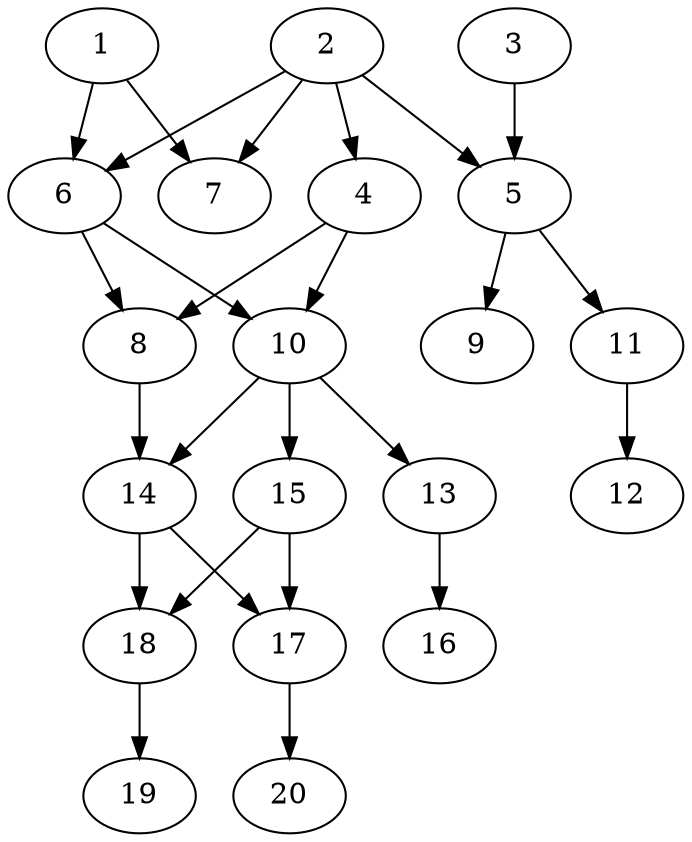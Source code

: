 // DAG automatically generated by daggen at Thu Oct  3 13:58:43 2019
// ./daggen --dot -n 20 --ccr 0.3 --fat 0.5 --regular 0.7 --density 0.5 --mindata 5242880 --maxdata 52428800 
digraph G {
  1 [size="102966613", alpha="0.11", expect_size="30889984"] 
  1 -> 6 [size ="30889984"]
  1 -> 7 [size ="30889984"]
  2 [size="130167467", alpha="0.15", expect_size="39050240"] 
  2 -> 4 [size ="39050240"]
  2 -> 5 [size ="39050240"]
  2 -> 6 [size ="39050240"]
  2 -> 7 [size ="39050240"]
  3 [size="28416000", alpha="0.01", expect_size="8524800"] 
  3 -> 5 [size ="8524800"]
  4 [size="18827947", alpha="0.20", expect_size="5648384"] 
  4 -> 8 [size ="5648384"]
  4 -> 10 [size ="5648384"]
  5 [size="86824960", alpha="0.12", expect_size="26047488"] 
  5 -> 9 [size ="26047488"]
  5 -> 11 [size ="26047488"]
  6 [size="142028800", alpha="0.13", expect_size="42608640"] 
  6 -> 8 [size ="42608640"]
  6 -> 10 [size ="42608640"]
  7 [size="67188053", alpha="0.00", expect_size="20156416"] 
  8 [size="173895680", alpha="0.16", expect_size="52168704"] 
  8 -> 14 [size ="52168704"]
  9 [size="120582827", alpha="0.09", expect_size="36174848"] 
  10 [size="96320853", alpha="0.13", expect_size="28896256"] 
  10 -> 13 [size ="28896256"]
  10 -> 14 [size ="28896256"]
  10 -> 15 [size ="28896256"]
  11 [size="72748373", alpha="0.15", expect_size="21824512"] 
  11 -> 12 [size ="21824512"]
  12 [size="160610987", alpha="0.07", expect_size="48183296"] 
  13 [size="123098453", alpha="0.12", expect_size="36929536"] 
  13 -> 16 [size ="36929536"]
  14 [size="133584213", alpha="0.13", expect_size="40075264"] 
  14 -> 17 [size ="40075264"]
  14 -> 18 [size ="40075264"]
  15 [size="132205227", alpha="0.06", expect_size="39661568"] 
  15 -> 17 [size ="39661568"]
  15 -> 18 [size ="39661568"]
  16 [size="71632213", alpha="0.04", expect_size="21489664"] 
  17 [size="170816853", alpha="0.13", expect_size="51245056"] 
  17 -> 20 [size ="51245056"]
  18 [size="170919253", alpha="0.11", expect_size="51275776"] 
  18 -> 19 [size ="51275776"]
  19 [size="135720960", alpha="0.15", expect_size="40716288"] 
  20 [size="47909547", alpha="0.10", expect_size="14372864"] 
}

